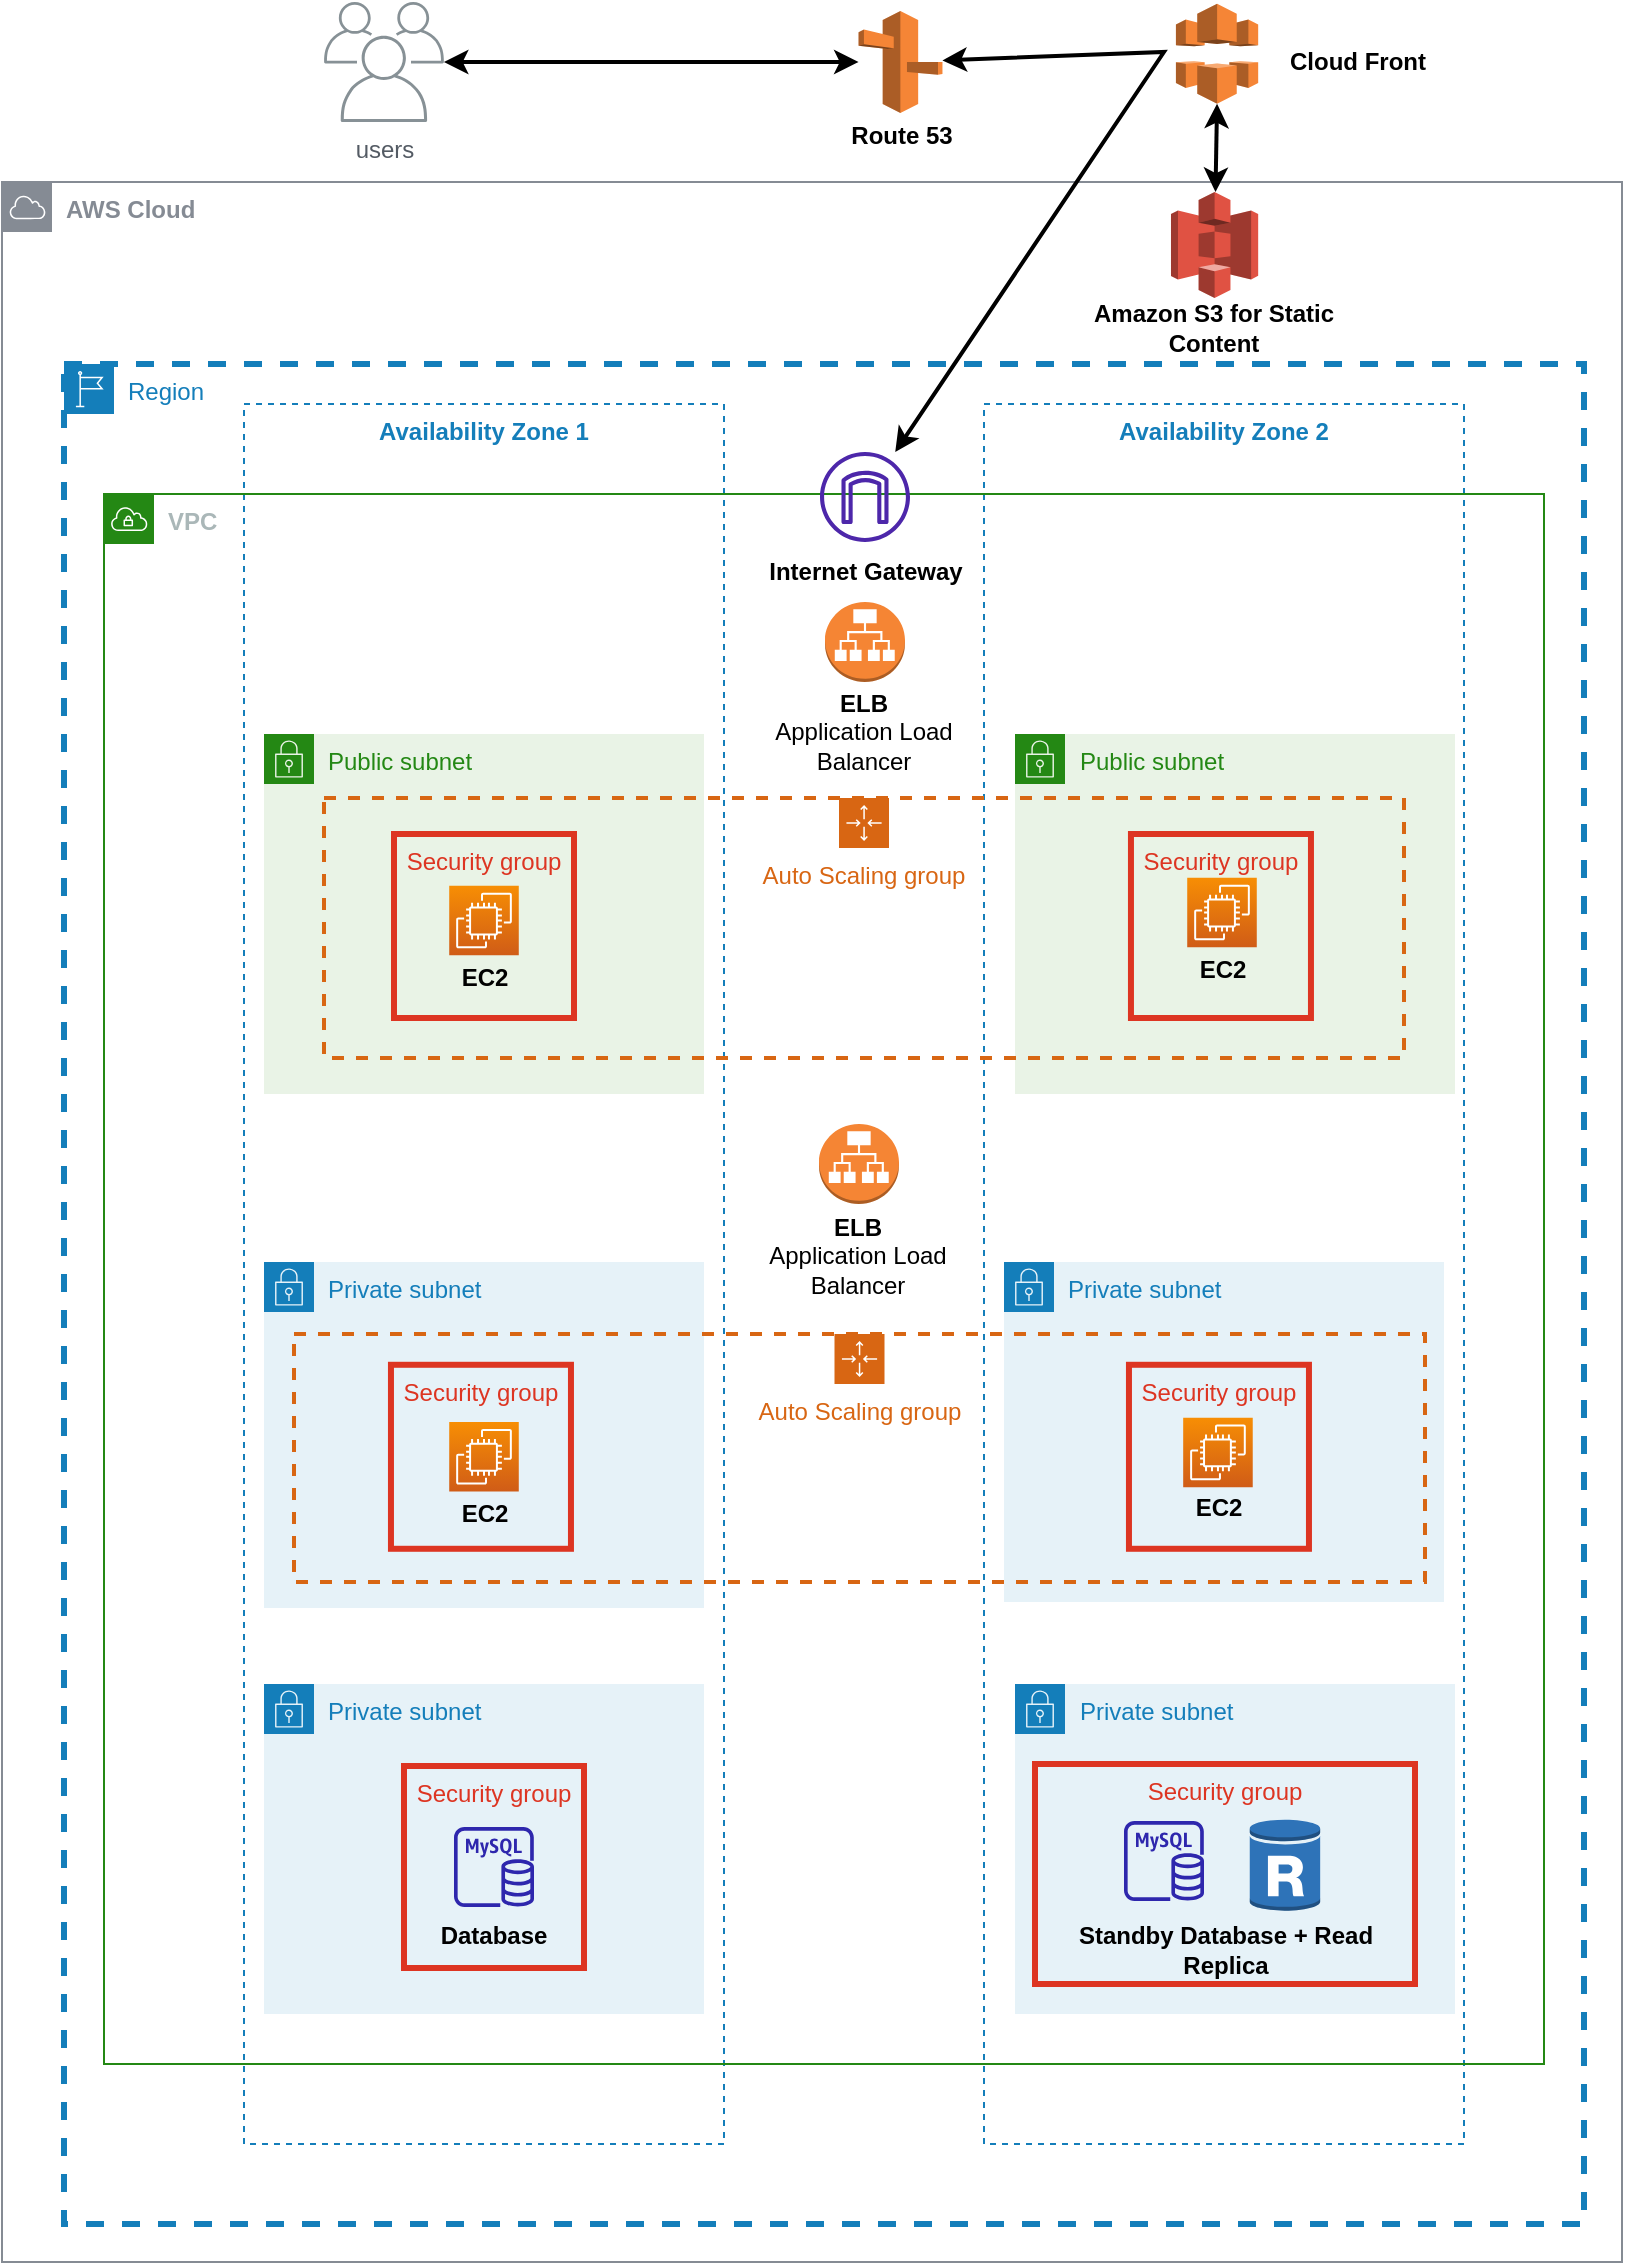 <mxfile version="20.5.3" type="github">
  <diagram id="zuRsmdqRCJt0qMRCHeAD" name="Page-1">
    <mxGraphModel dx="1422" dy="762" grid="1" gridSize="10" guides="1" tooltips="1" connect="1" arrows="1" fold="1" page="1" pageScale="1" pageWidth="827" pageHeight="1169" math="0" shadow="0">
      <root>
        <mxCell id="0" />
        <mxCell id="1" parent="0" />
        <mxCell id="9pj_moVSUd7i1TQDTrnL-1" value="&lt;b&gt;AWS Cloud&lt;/b&gt;" style="sketch=0;outlineConnect=0;gradientColor=none;html=1;whiteSpace=wrap;fontSize=12;fontStyle=0;shape=mxgraph.aws4.group;grIcon=mxgraph.aws4.group_aws_cloud;strokeColor=#858B94;fillColor=none;verticalAlign=top;align=left;spacingLeft=30;fontColor=#858B94;dashed=0;" parent="1" vertex="1">
          <mxGeometry x="9" y="100" width="810" height="1040" as="geometry" />
        </mxCell>
        <mxCell id="9pj_moVSUd7i1TQDTrnL-2" value="users" style="sketch=0;outlineConnect=0;gradientColor=none;fontColor=#545B64;strokeColor=none;fillColor=#879196;dashed=0;verticalLabelPosition=bottom;verticalAlign=top;align=center;html=1;fontSize=12;fontStyle=0;aspect=fixed;shape=mxgraph.aws4.illustration_users;pointerEvents=1;strokeWidth=3;" parent="1" vertex="1">
          <mxGeometry x="170" y="10" width="60" height="60" as="geometry" />
        </mxCell>
        <mxCell id="9pj_moVSUd7i1TQDTrnL-4" value="Region" style="points=[[0,0],[0.25,0],[0.5,0],[0.75,0],[1,0],[1,0.25],[1,0.5],[1,0.75],[1,1],[0.75,1],[0.5,1],[0.25,1],[0,1],[0,0.75],[0,0.5],[0,0.25]];outlineConnect=0;gradientColor=none;html=1;whiteSpace=wrap;fontSize=12;fontStyle=0;container=1;pointerEvents=0;collapsible=0;recursiveResize=0;shape=mxgraph.aws4.group;grIcon=mxgraph.aws4.group_region;strokeColor=#147EBA;fillColor=none;verticalAlign=top;align=left;spacingLeft=30;fontColor=#147EBA;dashed=1;strokeWidth=3;" parent="1" vertex="1">
          <mxGeometry x="40" y="191" width="760" height="930" as="geometry" />
        </mxCell>
        <mxCell id="9pj_moVSUd7i1TQDTrnL-5" value="Availability Zone 2" style="fillColor=none;strokeColor=#147EBA;dashed=1;verticalAlign=top;fontStyle=1;fontColor=#147EBA;" parent="9pj_moVSUd7i1TQDTrnL-4" vertex="1">
          <mxGeometry x="460" y="20" width="240" height="870" as="geometry" />
        </mxCell>
        <mxCell id="9pj_moVSUd7i1TQDTrnL-6" value="Availability Zone 1" style="fillColor=none;strokeColor=#147EBA;dashed=1;verticalAlign=top;fontStyle=1;fontColor=#147EBA;" parent="9pj_moVSUd7i1TQDTrnL-4" vertex="1">
          <mxGeometry x="90" y="20" width="240" height="870" as="geometry" />
        </mxCell>
        <mxCell id="9pj_moVSUd7i1TQDTrnL-7" value="&lt;b&gt;VPC&lt;/b&gt;" style="points=[[0,0],[0.25,0],[0.5,0],[0.75,0],[1,0],[1,0.25],[1,0.5],[1,0.75],[1,1],[0.75,1],[0.5,1],[0.25,1],[0,1],[0,0.75],[0,0.5],[0,0.25]];outlineConnect=0;gradientColor=none;html=1;whiteSpace=wrap;fontSize=12;fontStyle=0;container=1;pointerEvents=0;collapsible=0;recursiveResize=0;shape=mxgraph.aws4.group;grIcon=mxgraph.aws4.group_vpc;strokeColor=#248814;fillColor=none;verticalAlign=top;align=left;spacingLeft=30;fontColor=#AAB7B8;dashed=0;" parent="9pj_moVSUd7i1TQDTrnL-4" vertex="1">
          <mxGeometry x="20" y="65" width="720" height="785" as="geometry" />
        </mxCell>
        <mxCell id="9pj_moVSUd7i1TQDTrnL-8" value="Public subnet" style="points=[[0,0],[0.25,0],[0.5,0],[0.75,0],[1,0],[1,0.25],[1,0.5],[1,0.75],[1,1],[0.75,1],[0.5,1],[0.25,1],[0,1],[0,0.75],[0,0.5],[0,0.25]];outlineConnect=0;gradientColor=none;html=1;whiteSpace=wrap;fontSize=12;fontStyle=0;container=1;pointerEvents=0;collapsible=0;recursiveResize=0;shape=mxgraph.aws4.group;grIcon=mxgraph.aws4.group_security_group;grStroke=0;strokeColor=#248814;fillColor=#E9F3E6;verticalAlign=top;align=left;spacingLeft=30;fontColor=#248814;dashed=0;strokeWidth=3;" parent="9pj_moVSUd7i1TQDTrnL-7" vertex="1">
          <mxGeometry x="455.5" y="120" width="220" height="180" as="geometry" />
        </mxCell>
        <mxCell id="9pj_moVSUd7i1TQDTrnL-9" value="Security group" style="fillColor=none;strokeColor=#DD3522;verticalAlign=top;fontStyle=0;fontColor=#DD3522;strokeWidth=3;" parent="9pj_moVSUd7i1TQDTrnL-8" vertex="1">
          <mxGeometry x="57.98" y="50" width="90" height="92" as="geometry" />
        </mxCell>
        <mxCell id="9pj_moVSUd7i1TQDTrnL-10" value="" style="sketch=0;outlineConnect=0;fontColor=#232F3E;gradientColor=none;fillColor=#4D27AA;strokeColor=none;dashed=0;verticalLabelPosition=bottom;verticalAlign=top;align=center;html=1;fontSize=12;fontStyle=0;aspect=fixed;pointerEvents=1;shape=mxgraph.aws4.internet_gateway;" parent="9pj_moVSUd7i1TQDTrnL-7" vertex="1">
          <mxGeometry x="358" y="-21" width="45" height="45" as="geometry" />
        </mxCell>
        <mxCell id="9pj_moVSUd7i1TQDTrnL-11" value="Public subnet" style="points=[[0,0],[0.25,0],[0.5,0],[0.75,0],[1,0],[1,0.25],[1,0.5],[1,0.75],[1,1],[0.75,1],[0.5,1],[0.25,1],[0,1],[0,0.75],[0,0.5],[0,0.25]];outlineConnect=0;gradientColor=none;html=1;whiteSpace=wrap;fontSize=12;fontStyle=0;container=1;pointerEvents=0;collapsible=0;recursiveResize=0;shape=mxgraph.aws4.group;grIcon=mxgraph.aws4.group_security_group;grStroke=0;strokeColor=#248814;fillColor=#E9F3E6;verticalAlign=top;align=left;spacingLeft=30;fontColor=#248814;dashed=0;strokeWidth=3;" parent="9pj_moVSUd7i1TQDTrnL-7" vertex="1">
          <mxGeometry x="80" y="120" width="220" height="180" as="geometry" />
        </mxCell>
        <mxCell id="9pj_moVSUd7i1TQDTrnL-12" value="&lt;b&gt;Internet&amp;nbsp;Gateway&lt;/b&gt;" style="text;html=1;strokeColor=none;fillColor=none;align=center;verticalAlign=middle;whiteSpace=wrap;rounded=0;" parent="9pj_moVSUd7i1TQDTrnL-7" vertex="1">
          <mxGeometry x="305.5" y="24" width="150" height="30" as="geometry" />
        </mxCell>
        <mxCell id="9pj_moVSUd7i1TQDTrnL-13" value="Private subnet" style="points=[[0,0],[0.25,0],[0.5,0],[0.75,0],[1,0],[1,0.25],[1,0.5],[1,0.75],[1,1],[0.75,1],[0.5,1],[0.25,1],[0,1],[0,0.75],[0,0.5],[0,0.25]];outlineConnect=0;gradientColor=none;html=1;whiteSpace=wrap;fontSize=12;fontStyle=0;container=0;pointerEvents=0;collapsible=0;recursiveResize=0;shape=mxgraph.aws4.group;grIcon=mxgraph.aws4.group_security_group;grStroke=0;strokeColor=#147EBA;fillColor=#E6F2F8;verticalAlign=top;align=left;spacingLeft=30;fontColor=#147EBA;dashed=0;strokeWidth=3;" parent="9pj_moVSUd7i1TQDTrnL-7" vertex="1">
          <mxGeometry x="80" y="384" width="220" height="173" as="geometry" />
        </mxCell>
        <mxCell id="9pj_moVSUd7i1TQDTrnL-15" value="" style="outlineConnect=0;dashed=0;verticalLabelPosition=bottom;verticalAlign=top;align=center;html=1;shape=mxgraph.aws3.application_load_balancer;fillColor=#F58534;gradientColor=none;strokeWidth=3;" parent="9pj_moVSUd7i1TQDTrnL-7" vertex="1">
          <mxGeometry x="360.5" y="54" width="40" height="40" as="geometry" />
        </mxCell>
        <mxCell id="9pj_moVSUd7i1TQDTrnL-16" value="Auto Scaling group" style="points=[[0,0],[0.25,0],[0.5,0],[0.75,0],[1,0],[1,0.25],[1,0.5],[1,0.75],[1,1],[0.75,1],[0.5,1],[0.25,1],[0,1],[0,0.75],[0,0.5],[0,0.25]];outlineConnect=0;gradientColor=none;html=1;whiteSpace=wrap;fontSize=12;fontStyle=0;container=1;pointerEvents=0;collapsible=0;recursiveResize=0;shape=mxgraph.aws4.groupCenter;grIcon=mxgraph.aws4.group_auto_scaling_group;grStroke=1;strokeColor=#D86613;fillColor=none;verticalAlign=top;align=center;fontColor=#D86613;dashed=1;spacingTop=25;strokeWidth=2;" parent="9pj_moVSUd7i1TQDTrnL-7" vertex="1">
          <mxGeometry x="110" y="152" width="540" height="130" as="geometry" />
        </mxCell>
        <mxCell id="9pj_moVSUd7i1TQDTrnL-17" value="Security group" style="fillColor=none;strokeColor=#DD3522;verticalAlign=top;fontStyle=0;fontColor=#DD3522;strokeWidth=3;" parent="9pj_moVSUd7i1TQDTrnL-7" vertex="1">
          <mxGeometry x="145" y="170" width="90" height="92" as="geometry" />
        </mxCell>
        <mxCell id="iomwHUT5LS5OacEHJYnU-4" value="Private subnet" style="points=[[0,0],[0.25,0],[0.5,0],[0.75,0],[1,0],[1,0.25],[1,0.5],[1,0.75],[1,1],[0.75,1],[0.5,1],[0.25,1],[0,1],[0,0.75],[0,0.5],[0,0.25]];outlineConnect=0;gradientColor=none;html=1;whiteSpace=wrap;fontSize=12;fontStyle=0;container=1;pointerEvents=0;collapsible=0;recursiveResize=0;shape=mxgraph.aws4.group;grIcon=mxgraph.aws4.group_security_group;grStroke=0;strokeColor=#147EBA;fillColor=#E6F2F8;verticalAlign=top;align=left;spacingLeft=30;fontColor=#147EBA;dashed=0;" vertex="1" parent="9pj_moVSUd7i1TQDTrnL-7">
          <mxGeometry x="80" y="595" width="220" height="165" as="geometry" />
        </mxCell>
        <mxCell id="9pj_moVSUd7i1TQDTrnL-19" value="" style="group" parent="iomwHUT5LS5OacEHJYnU-4" vertex="1" connectable="0">
          <mxGeometry x="65" y="40" width="100" height="101" as="geometry" />
        </mxCell>
        <mxCell id="9pj_moVSUd7i1TQDTrnL-20" value="&lt;b&gt;Database&lt;/b&gt;" style="text;html=1;strokeColor=none;fillColor=none;align=center;verticalAlign=middle;whiteSpace=wrap;rounded=0;" parent="9pj_moVSUd7i1TQDTrnL-19" vertex="1">
          <mxGeometry y="71" width="100" height="30" as="geometry" />
        </mxCell>
        <mxCell id="9pj_moVSUd7i1TQDTrnL-21" value="" style="group" parent="9pj_moVSUd7i1TQDTrnL-19" vertex="1" connectable="0">
          <mxGeometry x="5" width="90" height="101" as="geometry" />
        </mxCell>
        <mxCell id="9pj_moVSUd7i1TQDTrnL-22" value="Security group" style="fillColor=none;strokeColor=#DD3522;verticalAlign=top;fontStyle=0;fontColor=#DD3522;strokeWidth=3;" parent="9pj_moVSUd7i1TQDTrnL-21" vertex="1">
          <mxGeometry y="1" width="90" height="101" as="geometry" />
        </mxCell>
        <mxCell id="9pj_moVSUd7i1TQDTrnL-23" value="" style="sketch=0;outlineConnect=0;fontColor=#232F3E;gradientColor=none;fillColor=#2E27AD;strokeColor=none;dashed=0;verticalLabelPosition=bottom;verticalAlign=top;align=center;html=1;fontSize=12;fontStyle=0;aspect=fixed;pointerEvents=1;shape=mxgraph.aws4.rds_mysql_instance;strokeWidth=3;" parent="9pj_moVSUd7i1TQDTrnL-21" vertex="1">
          <mxGeometry x="25" y="31.5" width="40" height="40" as="geometry" />
        </mxCell>
        <mxCell id="iomwHUT5LS5OacEHJYnU-5" value="Private subnet" style="points=[[0,0],[0.25,0],[0.5,0],[0.75,0],[1,0],[1,0.25],[1,0.5],[1,0.75],[1,1],[0.75,1],[0.5,1],[0.25,1],[0,1],[0,0.75],[0,0.5],[0,0.25]];outlineConnect=0;gradientColor=none;html=1;whiteSpace=wrap;fontSize=12;fontStyle=0;container=1;pointerEvents=0;collapsible=0;recursiveResize=0;shape=mxgraph.aws4.group;grIcon=mxgraph.aws4.group_security_group;grStroke=0;strokeColor=#147EBA;fillColor=#E6F2F8;verticalAlign=top;align=left;spacingLeft=30;fontColor=#147EBA;dashed=0;" vertex="1" parent="9pj_moVSUd7i1TQDTrnL-7">
          <mxGeometry x="455.5" y="595" width="220" height="165" as="geometry" />
        </mxCell>
        <mxCell id="iomwHUT5LS5OacEHJYnU-6" value="" style="group" vertex="1" connectable="0" parent="iomwHUT5LS5OacEHJYnU-5">
          <mxGeometry x="65" y="40" width="135" height="120" as="geometry" />
        </mxCell>
        <mxCell id="iomwHUT5LS5OacEHJYnU-8" value="" style="group" vertex="1" connectable="0" parent="iomwHUT5LS5OacEHJYnU-6">
          <mxGeometry x="5" width="130" height="110" as="geometry" />
        </mxCell>
        <mxCell id="iomwHUT5LS5OacEHJYnU-9" value="Security group" style="fillColor=none;strokeColor=#DD3522;verticalAlign=top;fontStyle=0;fontColor=#DD3522;strokeWidth=3;" vertex="1" parent="iomwHUT5LS5OacEHJYnU-8">
          <mxGeometry x="-60" width="190" height="110" as="geometry" />
        </mxCell>
        <mxCell id="iomwHUT5LS5OacEHJYnU-20" value="" style="outlineConnect=0;dashed=0;verticalLabelPosition=bottom;verticalAlign=top;align=center;html=1;shape=mxgraph.aws3.rds_db_instance_read_replica;fillColor=#2E73B8;gradientColor=none;strokeWidth=2;" vertex="1" parent="iomwHUT5LS5OacEHJYnU-8">
          <mxGeometry x="47.38" y="27" width="35.25" height="47" as="geometry" />
        </mxCell>
        <mxCell id="iomwHUT5LS5OacEHJYnU-10" value="" style="sketch=0;outlineConnect=0;fontColor=#232F3E;gradientColor=none;fillColor=#2E27AD;strokeColor=none;dashed=0;verticalLabelPosition=bottom;verticalAlign=top;align=center;html=1;fontSize=12;fontStyle=0;aspect=fixed;pointerEvents=1;shape=mxgraph.aws4.rds_mysql_instance;strokeWidth=3;" vertex="1" parent="iomwHUT5LS5OacEHJYnU-8">
          <mxGeometry x="-15.5" y="28.5" width="40" height="40" as="geometry" />
        </mxCell>
        <mxCell id="iomwHUT5LS5OacEHJYnU-7" value="&lt;b&gt;Standby Database + Read Replica&lt;/b&gt;" style="text;html=1;strokeColor=none;fillColor=none;align=center;verticalAlign=middle;whiteSpace=wrap;rounded=0;" vertex="1" parent="iomwHUT5LS5OacEHJYnU-6">
          <mxGeometry x="-40" y="68.5" width="160" height="49" as="geometry" />
        </mxCell>
        <mxCell id="9pj_moVSUd7i1TQDTrnL-14" value="Private subnet" style="points=[[0,0],[0.25,0],[0.5,0],[0.75,0],[1,0],[1,0.25],[1,0.5],[1,0.75],[1,1],[0.75,1],[0.5,1],[0.25,1],[0,1],[0,0.75],[0,0.5],[0,0.25]];outlineConnect=0;gradientColor=none;html=1;whiteSpace=wrap;fontSize=12;fontStyle=0;container=1;pointerEvents=0;collapsible=0;recursiveResize=0;shape=mxgraph.aws4.group;grIcon=mxgraph.aws4.group_security_group;grStroke=0;strokeColor=#147EBA;fillColor=#E6F2F8;verticalAlign=top;align=left;spacingLeft=30;fontColor=#147EBA;dashed=0;strokeWidth=3;" parent="9pj_moVSUd7i1TQDTrnL-7" vertex="1">
          <mxGeometry x="450" y="384" width="220" height="170" as="geometry" />
        </mxCell>
        <mxCell id="iomwHUT5LS5OacEHJYnU-17" value="" style="group" vertex="1" connectable="0" parent="9pj_moVSUd7i1TQDTrnL-14">
          <mxGeometry x="63.5" y="76.83" width="86.96" height="59.13" as="geometry" />
        </mxCell>
        <mxCell id="iomwHUT5LS5OacEHJYnU-18" value="" style="sketch=0;points=[[0,0,0],[0.25,0,0],[0.5,0,0],[0.75,0,0],[1,0,0],[0,1,0],[0.25,1,0],[0.5,1,0],[0.75,1,0],[1,1,0],[0,0.25,0],[0,0.5,0],[0,0.75,0],[1,0.25,0],[1,0.5,0],[1,0.75,0]];outlineConnect=0;fontColor=#232F3E;gradientColor=#F78E04;gradientDirection=north;fillColor=#D05C17;strokeColor=#ffffff;dashed=0;verticalLabelPosition=bottom;verticalAlign=top;align=center;html=1;fontSize=12;fontStyle=0;aspect=fixed;shape=mxgraph.aws4.resourceIcon;resIcon=mxgraph.aws4.ec2;strokeWidth=3;" vertex="1" parent="iomwHUT5LS5OacEHJYnU-17">
          <mxGeometry x="26.088" y="1" width="34.783" height="34.783" as="geometry" />
        </mxCell>
        <mxCell id="iomwHUT5LS5OacEHJYnU-19" value="&lt;b&gt;EC2&lt;/b&gt;" style="text;html=1;strokeColor=none;fillColor=none;align=center;verticalAlign=middle;whiteSpace=wrap;rounded=0;" vertex="1" parent="iomwHUT5LS5OacEHJYnU-17">
          <mxGeometry y="33.043" width="86.96" height="26.087" as="geometry" />
        </mxCell>
        <mxCell id="9pj_moVSUd7i1TQDTrnL-18" value="Auto Scaling group" style="points=[[0,0],[0.25,0],[0.5,0],[0.75,0],[1,0],[1,0.25],[1,0.5],[1,0.75],[1,1],[0.75,1],[0.5,1],[0.25,1],[0,1],[0,0.75],[0,0.5],[0,0.25]];outlineConnect=0;gradientColor=none;html=1;whiteSpace=wrap;fontSize=12;fontStyle=0;container=1;pointerEvents=0;collapsible=0;recursiveResize=0;shape=mxgraph.aws4.groupCenter;grIcon=mxgraph.aws4.group_auto_scaling_group;grStroke=1;strokeColor=#D86613;fillColor=none;verticalAlign=top;align=center;fontColor=#D86613;dashed=1;spacingTop=25;strokeWidth=2;" parent="9pj_moVSUd7i1TQDTrnL-7" vertex="1">
          <mxGeometry x="95" y="420" width="565.5" height="124" as="geometry" />
        </mxCell>
        <mxCell id="9pj_moVSUd7i1TQDTrnL-24" value="" style="group" parent="9pj_moVSUd7i1TQDTrnL-4" vertex="1" connectable="0">
          <mxGeometry x="166.52" y="260.87" width="86.96" height="59.13" as="geometry" />
        </mxCell>
        <mxCell id="9pj_moVSUd7i1TQDTrnL-25" value="" style="sketch=0;points=[[0,0,0],[0.25,0,0],[0.5,0,0],[0.75,0,0],[1,0,0],[0,1,0],[0.25,1,0],[0.5,1,0],[0.75,1,0],[1,1,0],[0,0.25,0],[0,0.5,0],[0,0.75,0],[1,0.25,0],[1,0.5,0],[1,0.75,0]];outlineConnect=0;fontColor=#232F3E;gradientColor=#F78E04;gradientDirection=north;fillColor=#D05C17;strokeColor=#ffffff;dashed=0;verticalLabelPosition=bottom;verticalAlign=top;align=center;html=1;fontSize=12;fontStyle=0;aspect=fixed;shape=mxgraph.aws4.resourceIcon;resIcon=mxgraph.aws4.ec2;strokeWidth=3;" parent="9pj_moVSUd7i1TQDTrnL-24" vertex="1">
          <mxGeometry x="26.088" width="34.783" height="34.783" as="geometry" />
        </mxCell>
        <mxCell id="9pj_moVSUd7i1TQDTrnL-26" value="&lt;b&gt;EC2&lt;/b&gt;" style="text;html=1;strokeColor=none;fillColor=none;align=center;verticalAlign=middle;whiteSpace=wrap;rounded=0;" parent="9pj_moVSUd7i1TQDTrnL-24" vertex="1">
          <mxGeometry y="33.043" width="86.96" height="26.087" as="geometry" />
        </mxCell>
        <mxCell id="9pj_moVSUd7i1TQDTrnL-27" value="" style="group" parent="9pj_moVSUd7i1TQDTrnL-4" vertex="1" connectable="0">
          <mxGeometry x="535.52" y="256.87" width="86.96" height="59.13" as="geometry" />
        </mxCell>
        <mxCell id="9pj_moVSUd7i1TQDTrnL-28" value="" style="sketch=0;points=[[0,0,0],[0.25,0,0],[0.5,0,0],[0.75,0,0],[1,0,0],[0,1,0],[0.25,1,0],[0.5,1,0],[0.75,1,0],[1,1,0],[0,0.25,0],[0,0.5,0],[0,0.75,0],[1,0.25,0],[1,0.5,0],[1,0.75,0]];outlineConnect=0;fontColor=#232F3E;gradientColor=#F78E04;gradientDirection=north;fillColor=#D05C17;strokeColor=#ffffff;dashed=0;verticalLabelPosition=bottom;verticalAlign=top;align=center;html=1;fontSize=12;fontStyle=0;aspect=fixed;shape=mxgraph.aws4.resourceIcon;resIcon=mxgraph.aws4.ec2;strokeWidth=3;" parent="9pj_moVSUd7i1TQDTrnL-27" vertex="1">
          <mxGeometry x="26.088" width="34.783" height="34.783" as="geometry" />
        </mxCell>
        <mxCell id="9pj_moVSUd7i1TQDTrnL-29" value="&lt;b&gt;EC2&lt;/b&gt;" style="text;html=1;strokeColor=none;fillColor=none;align=center;verticalAlign=middle;whiteSpace=wrap;rounded=0;" parent="9pj_moVSUd7i1TQDTrnL-27" vertex="1">
          <mxGeometry y="33.043" width="86.96" height="26.087" as="geometry" />
        </mxCell>
        <mxCell id="iomwHUT5LS5OacEHJYnU-14" value="" style="group" vertex="1" connectable="0" parent="9pj_moVSUd7i1TQDTrnL-4">
          <mxGeometry x="166.52" y="529.0" width="86.96" height="59.13" as="geometry" />
        </mxCell>
        <mxCell id="iomwHUT5LS5OacEHJYnU-15" value="" style="sketch=0;points=[[0,0,0],[0.25,0,0],[0.5,0,0],[0.75,0,0],[1,0,0],[0,1,0],[0.25,1,0],[0.5,1,0],[0.75,1,0],[1,1,0],[0,0.25,0],[0,0.5,0],[0,0.75,0],[1,0.25,0],[1,0.5,0],[1,0.75,0]];outlineConnect=0;fontColor=#232F3E;gradientColor=#F78E04;gradientDirection=north;fillColor=#D05C17;strokeColor=#ffffff;dashed=0;verticalLabelPosition=bottom;verticalAlign=top;align=center;html=1;fontSize=12;fontStyle=0;aspect=fixed;shape=mxgraph.aws4.resourceIcon;resIcon=mxgraph.aws4.ec2;strokeWidth=3;" vertex="1" parent="iomwHUT5LS5OacEHJYnU-14">
          <mxGeometry x="26.088" width="34.783" height="34.783" as="geometry" />
        </mxCell>
        <mxCell id="iomwHUT5LS5OacEHJYnU-16" value="&lt;b&gt;EC2&lt;/b&gt;" style="text;html=1;strokeColor=none;fillColor=none;align=center;verticalAlign=middle;whiteSpace=wrap;rounded=0;" vertex="1" parent="iomwHUT5LS5OacEHJYnU-14">
          <mxGeometry y="33.043" width="86.96" height="26.087" as="geometry" />
        </mxCell>
        <mxCell id="iomwHUT5LS5OacEHJYnU-12" value="Security group" style="fillColor=none;strokeColor=#DD3522;verticalAlign=top;fontStyle=0;fontColor=#DD3522;strokeWidth=3;" vertex="1" parent="9pj_moVSUd7i1TQDTrnL-4">
          <mxGeometry x="163.48" y="500.39" width="90" height="92" as="geometry" />
        </mxCell>
        <mxCell id="iomwHUT5LS5OacEHJYnU-13" value="Security group" style="fillColor=none;strokeColor=#DD3522;verticalAlign=top;fontStyle=0;fontColor=#DD3522;strokeWidth=3;" vertex="1" parent="9pj_moVSUd7i1TQDTrnL-4">
          <mxGeometry x="532.48" y="500.39" width="90" height="92" as="geometry" />
        </mxCell>
        <mxCell id="9pj_moVSUd7i1TQDTrnL-36" value="&lt;b&gt;ELB&lt;br&gt;&lt;/b&gt;Application Load Balancer" style="text;html=1;strokeColor=none;fillColor=none;align=center;verticalAlign=middle;whiteSpace=wrap;rounded=0;" parent="1" vertex="1">
          <mxGeometry x="390" y="360" width="100" height="30" as="geometry" />
        </mxCell>
        <mxCell id="iomwHUT5LS5OacEHJYnU-21" value="" style="outlineConnect=0;dashed=0;verticalLabelPosition=bottom;verticalAlign=top;align=center;html=1;shape=mxgraph.aws3.application_load_balancer;fillColor=#F58534;gradientColor=none;strokeWidth=3;" vertex="1" parent="1">
          <mxGeometry x="417.5" y="571" width="40" height="40" as="geometry" />
        </mxCell>
        <mxCell id="iomwHUT5LS5OacEHJYnU-22" value="&lt;b&gt;ELB&lt;br&gt;&lt;/b&gt;Application Load Balancer" style="text;html=1;strokeColor=none;fillColor=none;align=center;verticalAlign=middle;whiteSpace=wrap;rounded=0;" vertex="1" parent="1">
          <mxGeometry x="387" y="622" width="100" height="30" as="geometry" />
        </mxCell>
        <mxCell id="iomwHUT5LS5OacEHJYnU-23" value="" style="outlineConnect=0;dashed=0;verticalLabelPosition=bottom;verticalAlign=top;align=center;html=1;shape=mxgraph.aws3.s3;fillColor=#E05243;gradientColor=none;strokeWidth=2;" vertex="1" parent="1">
          <mxGeometry x="593.49" y="105" width="43.6" height="53" as="geometry" />
        </mxCell>
        <mxCell id="iomwHUT5LS5OacEHJYnU-24" value="&lt;b&gt;Amazon S3 for Static Content&lt;/b&gt;" style="text;html=1;strokeColor=none;fillColor=none;align=center;verticalAlign=middle;whiteSpace=wrap;rounded=0;" vertex="1" parent="1">
          <mxGeometry x="540.29" y="158" width="150" height="30" as="geometry" />
        </mxCell>
        <mxCell id="iomwHUT5LS5OacEHJYnU-25" value="" style="endArrow=classic;startArrow=classic;html=1;rounded=0;strokeWidth=2;exitX=0.5;exitY=1;exitDx=0;exitDy=0;exitPerimeter=0;" edge="1" parent="1" source="iomwHUT5LS5OacEHJYnU-28" target="iomwHUT5LS5OacEHJYnU-23">
          <mxGeometry width="50" height="50" relative="1" as="geometry">
            <mxPoint x="240" y="40" as="sourcePoint" />
            <mxPoint x="410" y="120" as="targetPoint" />
          </mxGeometry>
        </mxCell>
        <mxCell id="iomwHUT5LS5OacEHJYnU-26" value="" style="outlineConnect=0;dashed=0;verticalLabelPosition=bottom;verticalAlign=top;align=center;html=1;shape=mxgraph.aws3.route_53;fillColor=#F58536;gradientColor=none;strokeWidth=2;" vertex="1" parent="1">
          <mxGeometry x="437.27" y="14.56" width="41.96" height="50.88" as="geometry" />
        </mxCell>
        <mxCell id="iomwHUT5LS5OacEHJYnU-27" value="&lt;b&gt;Route 53&lt;/b&gt;" style="text;html=1;strokeColor=none;fillColor=none;align=center;verticalAlign=middle;whiteSpace=wrap;rounded=0;" vertex="1" parent="1">
          <mxGeometry x="401.5" y="70" width="113.5" height="14" as="geometry" />
        </mxCell>
        <mxCell id="iomwHUT5LS5OacEHJYnU-28" value="" style="outlineConnect=0;dashed=0;verticalLabelPosition=bottom;verticalAlign=top;align=center;html=1;shape=mxgraph.aws3.cloudfront;fillColor=#F58536;gradientColor=none;strokeWidth=2;" vertex="1" parent="1">
          <mxGeometry x="595.96" y="10.88" width="41.13" height="50" as="geometry" />
        </mxCell>
        <mxCell id="iomwHUT5LS5OacEHJYnU-29" value="&lt;b&gt;Cloud Front&lt;/b&gt;" style="text;html=1;strokeColor=none;fillColor=none;align=center;verticalAlign=middle;whiteSpace=wrap;rounded=0;" vertex="1" parent="1">
          <mxGeometry x="630" y="33" width="113.5" height="14" as="geometry" />
        </mxCell>
        <mxCell id="iomwHUT5LS5OacEHJYnU-30" value="" style="endArrow=classic;startArrow=classic;html=1;rounded=0;strokeWidth=2;" edge="1" parent="1" source="9pj_moVSUd7i1TQDTrnL-10" target="iomwHUT5LS5OacEHJYnU-26">
          <mxGeometry width="50" height="50" relative="1" as="geometry">
            <mxPoint x="285" y="165" as="sourcePoint" />
            <mxPoint x="335" y="115" as="targetPoint" />
            <Array as="points">
              <mxPoint x="590" y="35" />
            </Array>
          </mxGeometry>
        </mxCell>
        <mxCell id="iomwHUT5LS5OacEHJYnU-31" value="" style="endArrow=classic;startArrow=classic;html=1;rounded=0;strokeWidth=2;" edge="1" parent="1" source="9pj_moVSUd7i1TQDTrnL-2" target="iomwHUT5LS5OacEHJYnU-26">
          <mxGeometry width="50" height="50" relative="1" as="geometry">
            <mxPoint x="390" y="170" as="sourcePoint" />
            <mxPoint x="440" y="120" as="targetPoint" />
          </mxGeometry>
        </mxCell>
      </root>
    </mxGraphModel>
  </diagram>
</mxfile>
